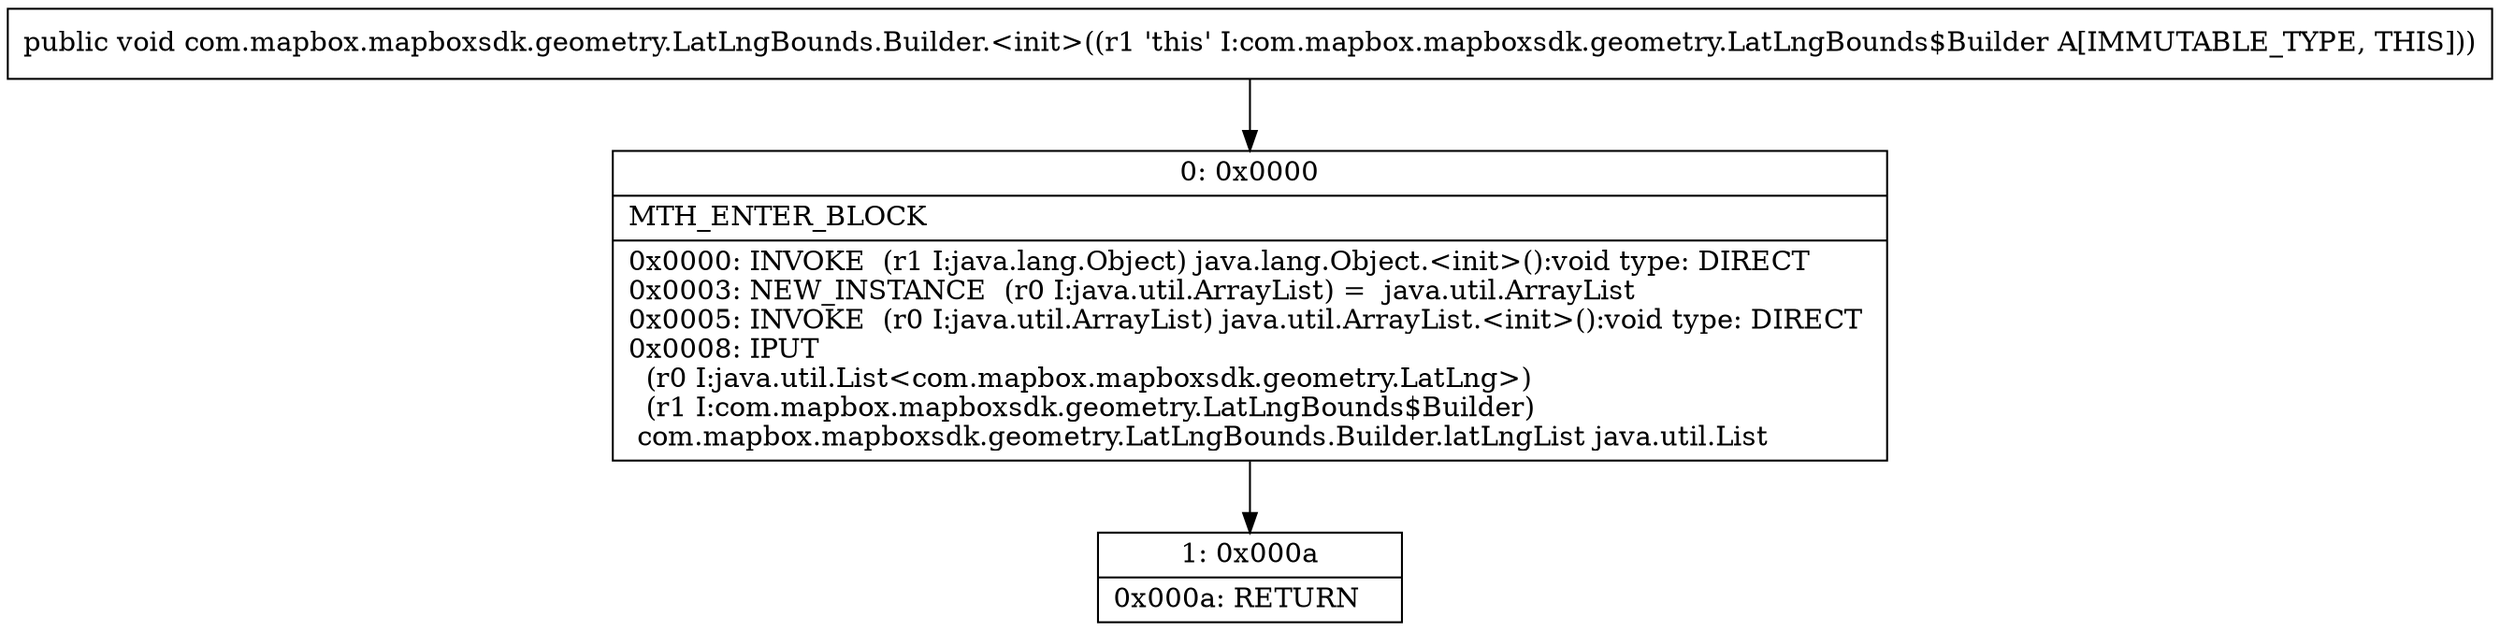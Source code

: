 digraph "CFG forcom.mapbox.mapboxsdk.geometry.LatLngBounds.Builder.\<init\>()V" {
Node_0 [shape=record,label="{0\:\ 0x0000|MTH_ENTER_BLOCK\l|0x0000: INVOKE  (r1 I:java.lang.Object) java.lang.Object.\<init\>():void type: DIRECT \l0x0003: NEW_INSTANCE  (r0 I:java.util.ArrayList) =  java.util.ArrayList \l0x0005: INVOKE  (r0 I:java.util.ArrayList) java.util.ArrayList.\<init\>():void type: DIRECT \l0x0008: IPUT  \l  (r0 I:java.util.List\<com.mapbox.mapboxsdk.geometry.LatLng\>)\l  (r1 I:com.mapbox.mapboxsdk.geometry.LatLngBounds$Builder)\l com.mapbox.mapboxsdk.geometry.LatLngBounds.Builder.latLngList java.util.List \l}"];
Node_1 [shape=record,label="{1\:\ 0x000a|0x000a: RETURN   \l}"];
MethodNode[shape=record,label="{public void com.mapbox.mapboxsdk.geometry.LatLngBounds.Builder.\<init\>((r1 'this' I:com.mapbox.mapboxsdk.geometry.LatLngBounds$Builder A[IMMUTABLE_TYPE, THIS])) }"];
MethodNode -> Node_0;
Node_0 -> Node_1;
}

